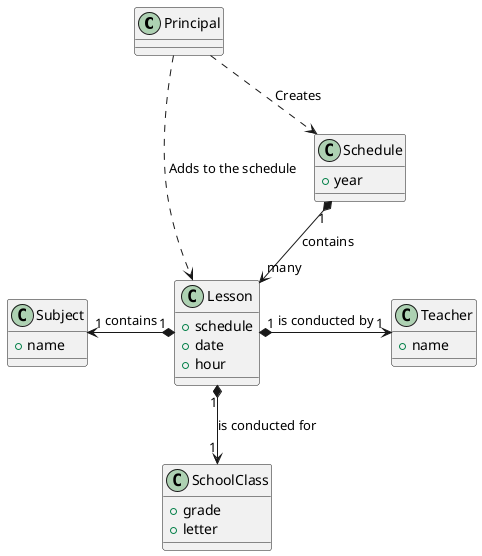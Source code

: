 @startuml
class Principal {
}

class Lesson {
  +schedule
  +date
  +hour
}

class SchoolClass {
  +grade
  +letter
}

class Subject {
  +name
}

class Teacher {
  +name
}

class Schedule {
  +year
}


Principal .-> Schedule : Creates
Principal .-> Lesson : Adds to the schedule
Lesson "1" *-down-> "1" SchoolClass : is conducted for
Lesson "1" *-left-> "1" Subject : contains
Lesson "1" *-right-> "1" Teacher : is conducted by
Schedule "1" *-down-> "many" Lesson : contains


@enduml